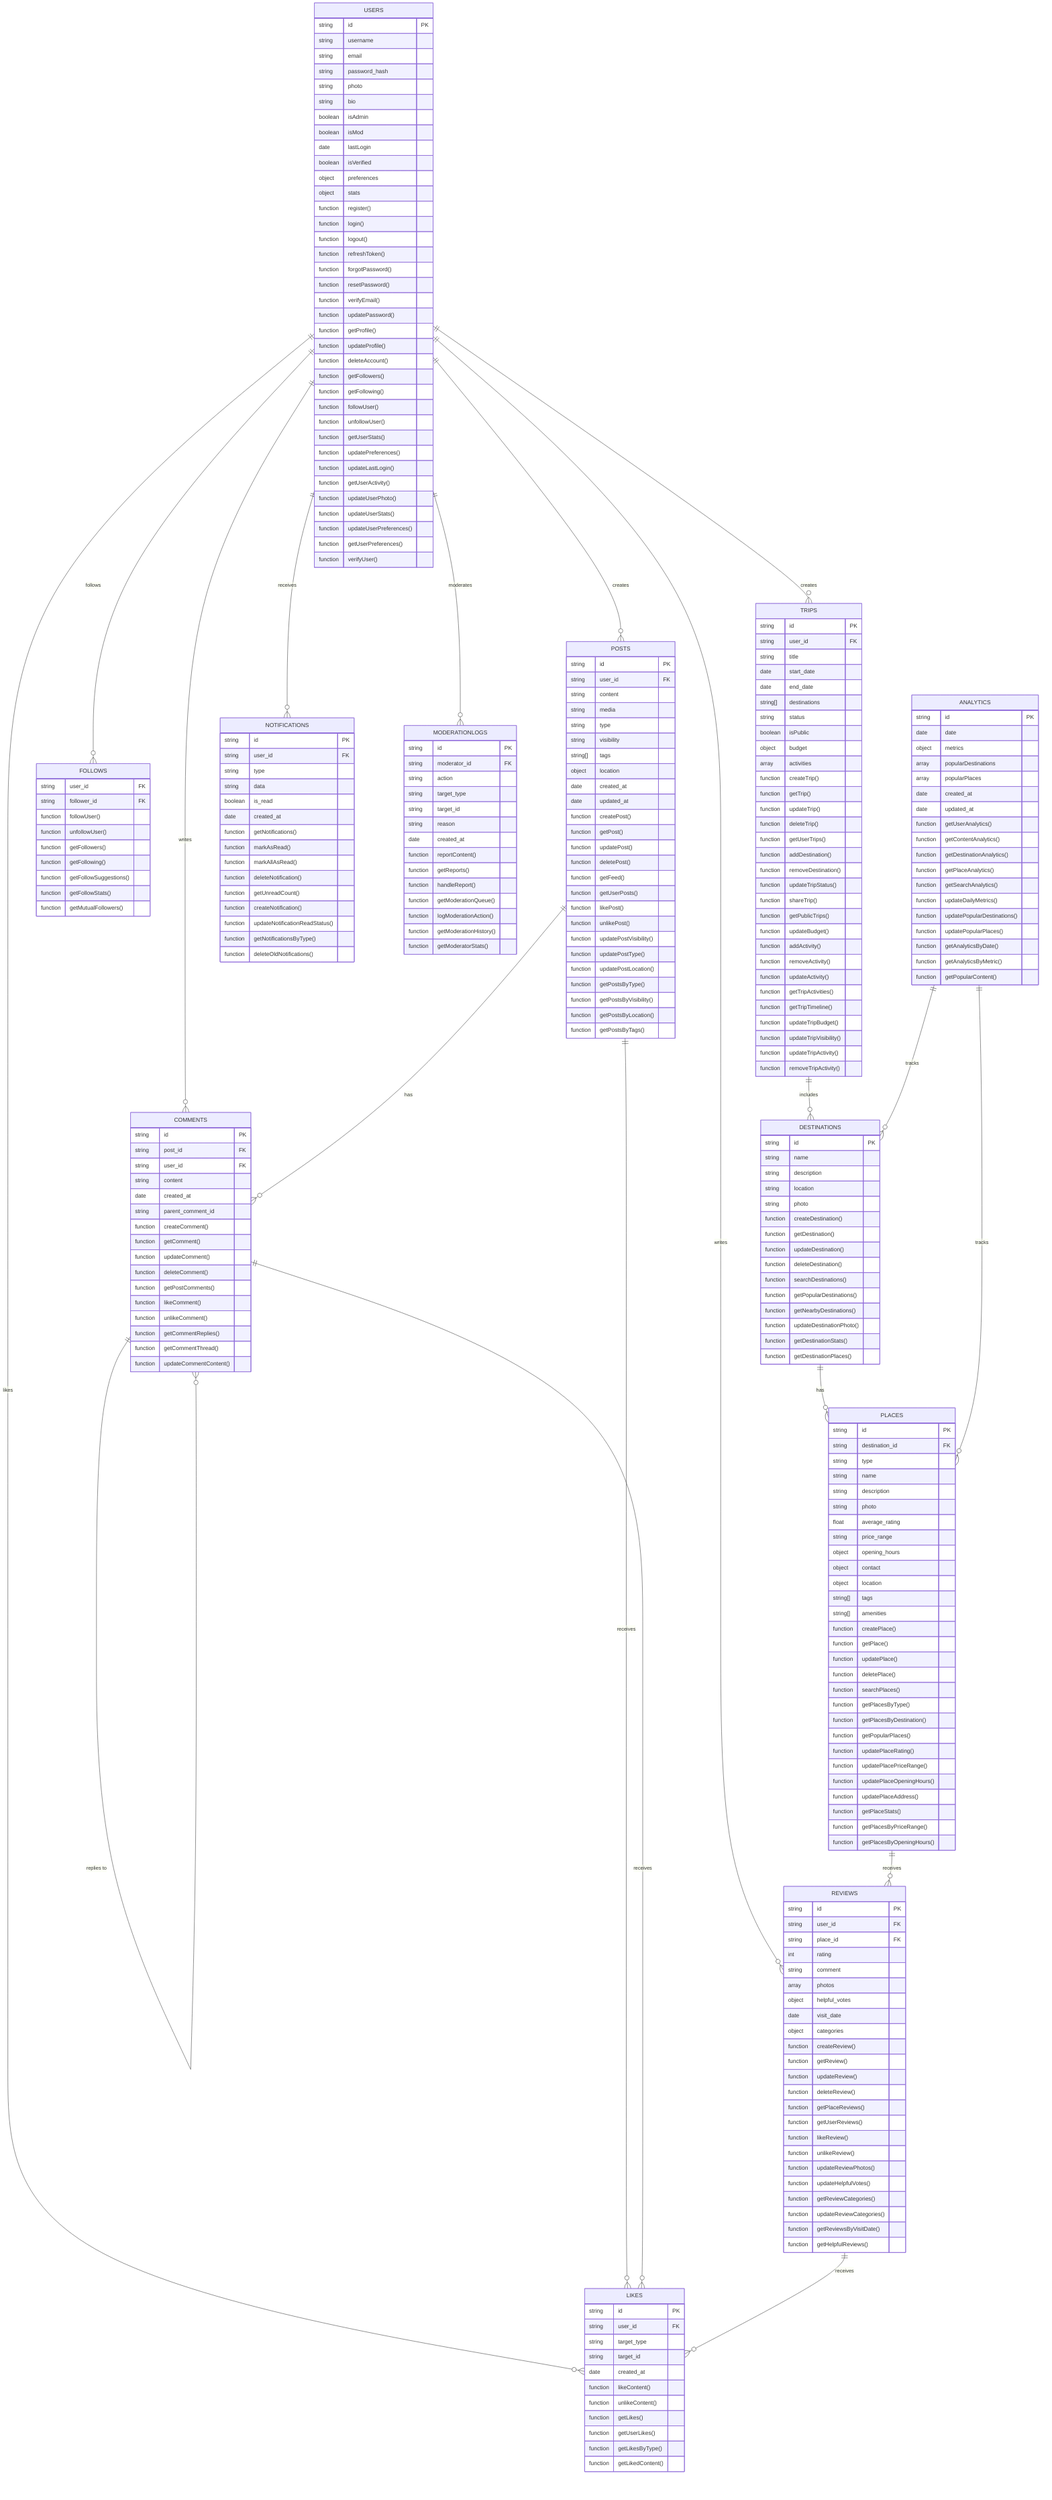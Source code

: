 erDiagram
  USERS {
    string id PK
    string username
    string email
    string password_hash
    string photo
    string bio
    boolean isAdmin
    boolean isMod
    date lastLogin
    boolean isVerified
    object preferences
    object stats
    function register()
    function login()
    function logout()
    function refreshToken()
    function forgotPassword()
    function resetPassword()
    function verifyEmail()
    function updatePassword()
    function getProfile()
    function updateProfile()
    function deleteAccount()
    function getFollowers()
    function getFollowing()
    function followUser()
    function unfollowUser()
    function getUserStats()
    function updatePreferences()
    function updateLastLogin()
    function getUserActivity()
    function updateUserPhoto()
    function updateUserStats()
    function updateUserPreferences()
    function getUserPreferences()
    function verifyUser()
  }
  TRIPS {
    string id PK
    string user_id FK
    string title
    date start_date
    date end_date
    string[] destinations
    string status
    boolean isPublic
    object budget
    array activities
    function createTrip()
    function getTrip()
    function updateTrip()
    function deleteTrip()
    function getUserTrips()
    function addDestination()
    function removeDestination()
    function updateTripStatus()
    function shareTrip()
    function getPublicTrips()
    function updateBudget()
    function addActivity()
    function removeActivity()
    function updateActivity()
    function getTripActivities()
    function getTripTimeline()
    function updateTripBudget()
    function updateTripVisibility()
    function updateTripActivity()
    function removeTripActivity()
  }
  DESTINATIONS {
    string id PK
    string name
    string description
    string location
    string photo
    function createDestination()
    function getDestination()
    function updateDestination()
    function deleteDestination()
    function searchDestinations()
    function getPopularDestinations()
    function getNearbyDestinations()
    function updateDestinationPhoto()
    function getDestinationStats()
    function getDestinationPlaces()
  }
  PLACES {
    string id PK
    string destination_id FK
    string type
    string name
    string description
    string photo
    float average_rating
    string price_range
    object opening_hours
    object contact
    object location
    string[] tags
    string[] amenities
    function createPlace()
    function getPlace()
    function updatePlace()
    function deletePlace()
    function searchPlaces()
    function getPlacesByType()
    function getPlacesByDestination()
    function getPopularPlaces()
    function updatePlaceRating()
    function updatePlacePriceRange()
    function updatePlaceOpeningHours()
    function updatePlaceAddress()
    function getPlaceStats()
    function getPlacesByPriceRange()
    function getPlacesByOpeningHours()
  }
  REVIEWS {
    string id PK
    string user_id FK
    string place_id FK
    int rating
    string comment
    array photos
    object helpful_votes
    date visit_date
    object categories
    function createReview()
    function getReview()
    function updateReview()
    function deleteReview()
    function getPlaceReviews()
    function getUserReviews()
    function likeReview()
    function unlikeReview()
    function updateReviewPhotos()
    function updateHelpfulVotes()
    function getReviewCategories()
    function updateReviewCategories()
    function getReviewsByVisitDate()
    function getHelpfulReviews()
  }
  FOLLOWS {
    string user_id FK
    string follower_id FK
    function followUser()
    function unfollowUser()
    function getFollowers()
    function getFollowing()
    function getFollowSuggestions()
    function getFollowStats()
    function getMutualFollowers()
  }
  POSTS {
    string id PK
    string user_id FK
    string content
    string media
    string type
    string visibility
    string[] tags
    object location
    date created_at
    date updated_at
    function createPost()
    function getPost()
    function updatePost()
    function deletePost()
    function getFeed()
    function getUserPosts()
    function likePost()
    function unlikePost()
    function updatePostVisibility()
    function updatePostType()
    function updatePostLocation()
    function getPostsByType()
    function getPostsByVisibility()
    function getPostsByLocation()
    function getPostsByTags()
  }
  COMMENTS {
    string id PK
    string post_id FK
    string user_id FK
    string content
    date created_at
    string parent_comment_id
    function createComment()
    function getComment()
    function updateComment()
    function deleteComment()
    function getPostComments()
    function likeComment()
    function unlikeComment()
    function getCommentReplies()
    function getCommentThread()
    function updateCommentContent()
  }
  LIKES {
    string id PK
    string user_id FK
    string target_type
    string target_id
    date created_at
    function likeContent()
    function unlikeContent()
    function getLikes()
    function getUserLikes()
    function getLikesByType()
    function getLikedContent()
  }
  NOTIFICATIONS {
    string id PK
    string user_id FK
    string type
    string data
    boolean is_read
    date created_at
    function getNotifications()
    function markAsRead()
    function markAllAsRead()
    function deleteNotification()
    function getUnreadCount()
    function createNotification()
    function updateNotificationReadStatus()
    function getNotificationsByType()
    function deleteOldNotifications()
  }
  MODERATIONLOGS {
    string id PK
    string moderator_id FK
    string action
    string target_type
    string target_id
    string reason
    date created_at
    function reportContent()
    function getReports()
    function handleReport()
    function getModerationQueue()
    function logModerationAction()
    function getModerationHistory()
    function getModeratorStats()
  }
  ANALYTICS {
    string id PK
    date date
    object metrics
    array popularDestinations
    array popularPlaces
    date created_at
    date updated_at
    function getUserAnalytics()
    function getContentAnalytics()
    function getDestinationAnalytics()
    function getPlaceAnalytics()
    function getSearchAnalytics()
    function updateDailyMetrics()
    function updatePopularDestinations()
    function updatePopularPlaces()
    function getAnalyticsByDate()
    function getAnalyticsByMetric()
    function getPopularContent()
  }

  USERS ||--o{ TRIPS : "creates"
  USERS ||--o{ REVIEWS : "writes"
  USERS ||--o{ POSTS : "creates"
  USERS ||--o{ COMMENTS : "writes"
  USERS ||--o{ FOLLOWS : "follows"
  USERS ||--o{ LIKES : "likes"
  USERS ||--o{ NOTIFICATIONS : "receives"
  USERS ||--o{ MODERATIONLOGS : "moderates"
  TRIPS ||--o{ DESTINATIONS : "includes"
  DESTINATIONS ||--o{ PLACES : "has"
  PLACES ||--o{ REVIEWS : "receives"
  POSTS ||--o{ COMMENTS : "has"
  POSTS ||--o{ LIKES : "receives"
  COMMENTS ||--o{ LIKES : "receives"
  REVIEWS ||--o{ LIKES : "receives"
  COMMENTS ||--o{ COMMENTS : "replies to"
  ANALYTICS ||--o{ DESTINATIONS : "tracks"
  ANALYTICS ||--o{ PLACES : "tracks"